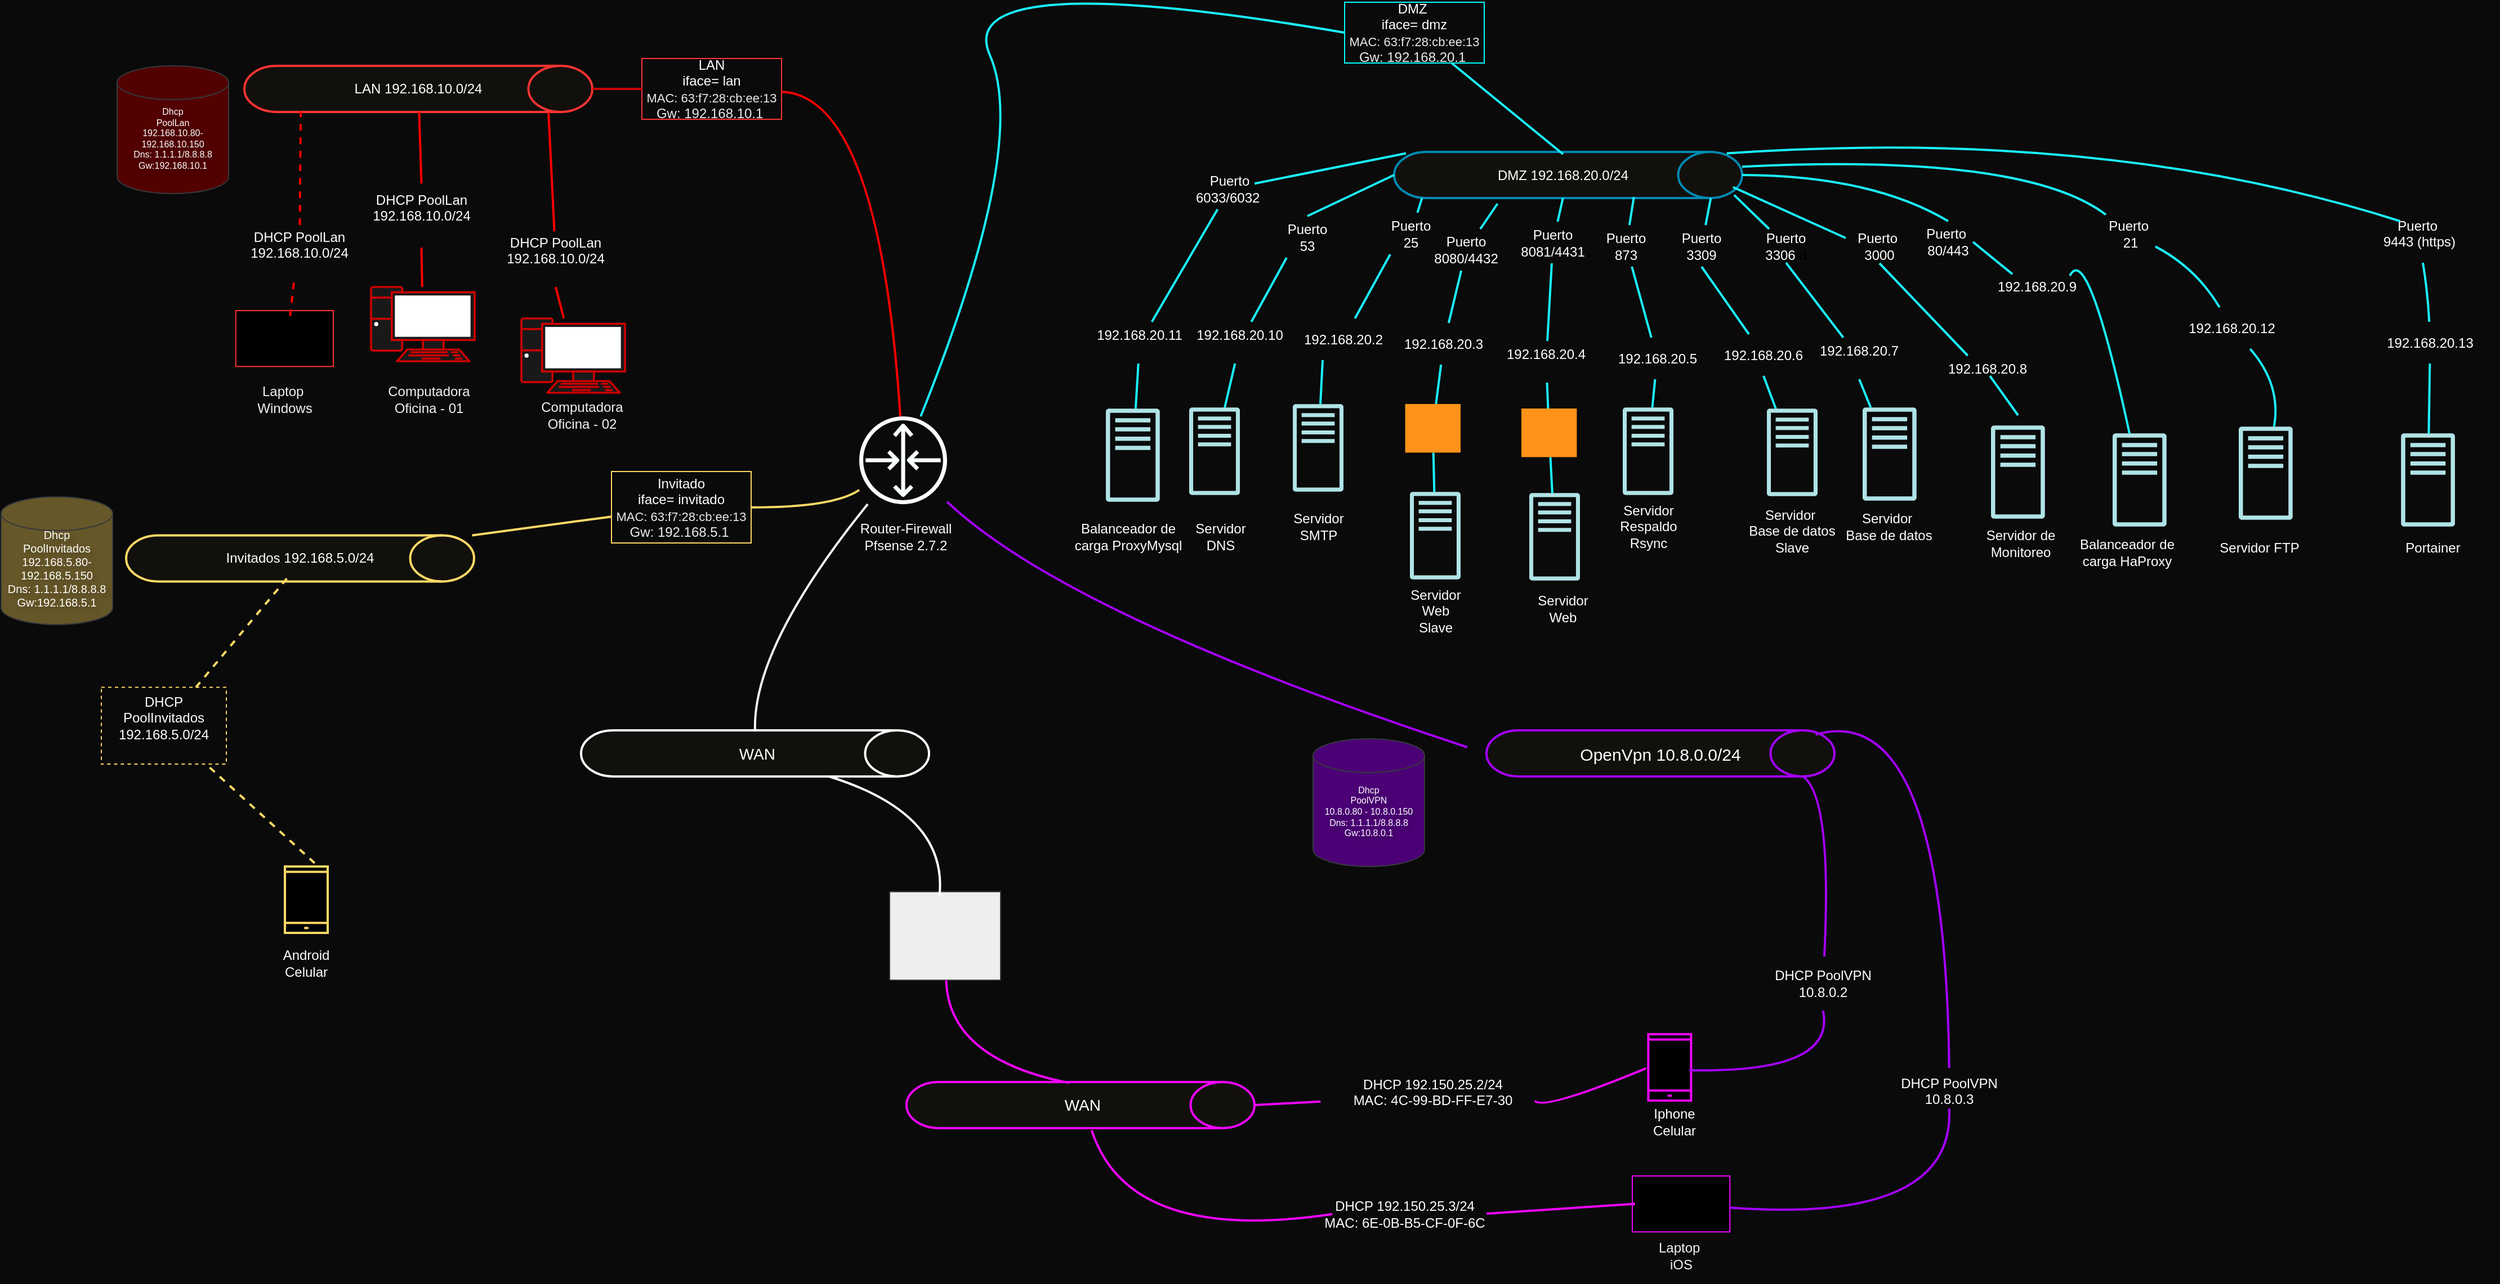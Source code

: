 <mxfile version="27.0.2">
  <diagram name="Página-1" id="De-9zEaExDt_u-gnwqTp">
    <mxGraphModel dx="2057" dy="586" grid="0" gridSize="10" guides="1" tooltips="1" connect="1" arrows="1" fold="1" page="0" pageScale="1" pageWidth="827" pageHeight="1169" background="#0A0A0A" math="0" shadow="0">
      <root>
        <mxCell id="0" />
        <mxCell id="1" parent="0" />
        <mxCell id="_vH6LDevAkohXij_CY47-2" value="" style="sketch=0;outlineConnect=0;dashed=0;verticalLabelPosition=bottom;verticalAlign=top;align=center;html=1;fontSize=12;fontStyle=0;aspect=fixed;pointerEvents=1;shape=mxgraph.aws4.traditional_server;fillColor=#b0e3e6;strokeColor=#0e8088;" parent="1" vertex="1">
          <mxGeometry x="610" y="444" width="47.88" height="83" as="geometry" />
        </mxCell>
        <mxCell id="_vH6LDevAkohXij_CY47-6" value="" style="sketch=0;outlineConnect=0;dashed=0;verticalLabelPosition=bottom;verticalAlign=top;align=center;html=1;fontSize=12;fontStyle=0;aspect=fixed;pointerEvents=1;shape=mxgraph.aws4.traditional_server;fillColor=#b0e3e6;strokeColor=#0e8088;" parent="1" vertex="1">
          <mxGeometry x="314" y="520" width="45" height="78" as="geometry" />
        </mxCell>
        <mxCell id="_vH6LDevAkohXij_CY47-8" value="" style="strokeWidth=2;html=1;shape=mxgraph.flowchart.direct_data;whiteSpace=wrap;fillColor=#12100C;strokeColor=#008AB4;fillStyle=solid;" parent="1" vertex="1">
          <mxGeometry x="194" y="217" width="309" height="41" as="geometry" />
        </mxCell>
        <mxCell id="_vH6LDevAkohXij_CY47-11" value="" style="endArrow=none;html=1;rounded=0;fontSize=12;startSize=8;endSize=8;curved=1;fillColor=#b0e3e6;strokeColor=#1BF1FF;strokeWidth=2;" parent="1" source="_vH6LDevAkohXij_CY47-36" target="_vH6LDevAkohXij_CY47-8" edge="1">
          <mxGeometry width="50" height="50" relative="1" as="geometry">
            <mxPoint x="229" y="505" as="sourcePoint" />
            <mxPoint x="367" y="362" as="targetPoint" />
          </mxGeometry>
        </mxCell>
        <mxCell id="_vH6LDevAkohXij_CY47-13" value="" style="sketch=0;outlineConnect=0;dashed=0;verticalLabelPosition=bottom;verticalAlign=top;align=center;html=1;fontSize=12;fontStyle=0;aspect=fixed;pointerEvents=1;shape=mxgraph.aws4.traditional_server;fillColor=#b0e3e6;strokeColor=#0e8088;" parent="1" vertex="1">
          <mxGeometry x="397" y="444" width="45" height="78" as="geometry" />
        </mxCell>
        <mxCell id="_vH6LDevAkohXij_CY47-14" value="" style="endArrow=none;html=1;rounded=0;fontSize=12;startSize=8;endSize=8;curved=1;fillColor=#b0e3e6;strokeColor=#1BF1FF;strokeWidth=2;entryX=0.689;entryY=0.976;entryDx=0;entryDy=0;entryPerimeter=0;" parent="1" source="_vH6LDevAkohXij_CY47-38" target="_vH6LDevAkohXij_CY47-8" edge="1">
          <mxGeometry width="50" height="50" relative="1" as="geometry">
            <mxPoint x="301" y="604" as="sourcePoint" />
            <mxPoint x="390" y="398" as="targetPoint" />
          </mxGeometry>
        </mxCell>
        <mxCell id="_vH6LDevAkohXij_CY47-15" value="" style="sketch=0;outlineConnect=0;dashed=0;verticalLabelPosition=bottom;verticalAlign=top;align=center;html=1;fontSize=12;fontStyle=0;aspect=fixed;pointerEvents=1;shape=mxgraph.aws4.traditional_server;fillColor=#b0e3e6;strokeColor=#0e8088;" parent="1" vertex="1">
          <mxGeometry x="525" y="445" width="45" height="78" as="geometry" />
        </mxCell>
        <mxCell id="_vH6LDevAkohXij_CY47-16" value="" style="endArrow=none;html=1;rounded=0;fontSize=12;startSize=8;endSize=8;curved=1;fillColor=#b0e3e6;strokeColor=#1BF1FF;strokeWidth=2;entryX=0.91;entryY=1;entryDx=0;entryDy=0;entryPerimeter=0;" parent="1" source="_vH6LDevAkohXij_CY47-19" target="_vH6LDevAkohXij_CY47-8" edge="1">
          <mxGeometry width="50" height="50" relative="1" as="geometry">
            <mxPoint x="419" y="607" as="sourcePoint" />
            <mxPoint x="533.19" y="226" as="targetPoint" />
          </mxGeometry>
        </mxCell>
        <mxCell id="_vH6LDevAkohXij_CY47-18" value="" style="endArrow=none;html=1;rounded=0;fontSize=12;startSize=8;endSize=8;curved=1;fillColor=#b0e3e6;strokeColor=#1BF1FF;strokeWidth=2;entryX=0.5;entryY=1;entryDx=0;entryDy=0;" parent="1" source="_vH6LDevAkohXij_CY47-72" target="_vH6LDevAkohXij_CY47-17" edge="1">
          <mxGeometry width="50" height="50" relative="1" as="geometry">
            <mxPoint x="92" y="442" as="sourcePoint" />
            <mxPoint x="188" y="299" as="targetPoint" />
          </mxGeometry>
        </mxCell>
        <mxCell id="_vH6LDevAkohXij_CY47-17" value="&lt;font color=&quot;#ffffff&quot;&gt;Puerto 3306&amp;nbsp;&lt;/font&gt;d" style="text;html=1;whiteSpace=wrap;strokeColor=none;fillColor=none;align=center;verticalAlign=middle;rounded=0;" parent="1" vertex="1">
          <mxGeometry x="512" y="285.5" width="60" height="30" as="geometry" />
        </mxCell>
        <mxCell id="_vH6LDevAkohXij_CY47-20" value="" style="endArrow=none;html=1;rounded=0;fontSize=12;startSize=8;endSize=8;curved=1;fillColor=#b0e3e6;strokeColor=#1BF1FF;strokeWidth=2;entryX=0.5;entryY=1;entryDx=0;entryDy=0;" parent="1" source="_vH6LDevAkohXij_CY47-70" target="_vH6LDevAkohXij_CY47-19" edge="1">
          <mxGeometry width="50" height="50" relative="1" as="geometry">
            <mxPoint x="486" y="445" as="sourcePoint" />
            <mxPoint x="444" y="299" as="targetPoint" />
          </mxGeometry>
        </mxCell>
        <mxCell id="_vH6LDevAkohXij_CY47-19" value="&lt;font color=&quot;#ffffff&quot;&gt;Puerto 3309&lt;/font&gt;" style="text;html=1;whiteSpace=wrap;strokeColor=none;fillColor=none;align=center;verticalAlign=middle;rounded=0;" parent="1" vertex="1">
          <mxGeometry x="445" y="282" width="44" height="37" as="geometry" />
        </mxCell>
        <mxCell id="_vH6LDevAkohXij_CY47-23" value="" style="endArrow=none;html=1;rounded=0;fontSize=12;startSize=8;endSize=8;curved=1;fillColor=#b0e3e6;strokeColor=#1BF1FF;strokeWidth=2;entryX=0.25;entryY=0;entryDx=0;entryDy=0;exitX=0.977;exitY=0.935;exitDx=0;exitDy=0;exitPerimeter=0;" parent="1" source="_vH6LDevAkohXij_CY47-8" target="_vH6LDevAkohXij_CY47-17" edge="1">
          <mxGeometry width="50" height="50" relative="1" as="geometry">
            <mxPoint x="489" y="438" as="sourcePoint" />
            <mxPoint x="525" y="355" as="targetPoint" />
          </mxGeometry>
        </mxCell>
        <mxCell id="_vH6LDevAkohXij_CY47-29" value="" style="sketch=0;outlineConnect=0;dashed=0;verticalLabelPosition=bottom;verticalAlign=top;align=center;html=1;fontSize=12;fontStyle=0;aspect=fixed;pointerEvents=1;shape=mxgraph.aws4.traditional_server;fillColor=#b0e3e6;strokeColor=#0e8088;" parent="1" vertex="1">
          <mxGeometry x="104" y="441" width="45" height="78" as="geometry" />
        </mxCell>
        <mxCell id="_vH6LDevAkohXij_CY47-30" value="" style="endArrow=none;html=1;rounded=0;fontSize=12;startSize=8;endSize=8;curved=1;fillColor=#b0e3e6;strokeColor=#1BF1FF;strokeWidth=2;entryX=0.08;entryY=1;entryDx=0;entryDy=0;entryPerimeter=0;" parent="1" source="_vH6LDevAkohXij_CY47-32" target="_vH6LDevAkohXij_CY47-8" edge="1">
          <mxGeometry width="50" height="50" relative="1" as="geometry">
            <mxPoint x="107" y="508" as="sourcePoint" />
            <mxPoint x="215" y="261" as="targetPoint" />
          </mxGeometry>
        </mxCell>
        <mxCell id="_vH6LDevAkohXij_CY47-33" value="" style="endArrow=none;html=1;rounded=0;fontSize=12;startSize=8;endSize=8;curved=1;fillColor=#b0e3e6;strokeColor=#1BF1FF;strokeWidth=2;entryX=0.08;entryY=1;entryDx=0;entryDy=0;entryPerimeter=0;" parent="1" source="_vH6LDevAkohXij_CY47-60" target="_vH6LDevAkohXij_CY47-32" edge="1">
          <mxGeometry width="50" height="50" relative="1" as="geometry">
            <mxPoint x="114" y="450" as="sourcePoint" />
            <mxPoint x="219" y="258" as="targetPoint" />
          </mxGeometry>
        </mxCell>
        <mxCell id="_vH6LDevAkohXij_CY47-32" value="&lt;font color=&quot;#ffffff&quot;&gt;Puerto 25&lt;/font&gt;" style="text;html=1;whiteSpace=wrap;strokeColor=none;fillColor=none;align=center;verticalAlign=middle;rounded=0;" parent="1" vertex="1">
          <mxGeometry x="187" y="271" width="44" height="37" as="geometry" />
        </mxCell>
        <mxCell id="_vH6LDevAkohXij_CY47-37" value="" style="endArrow=none;html=1;rounded=0;fontSize=12;startSize=8;endSize=8;curved=1;fillColor=#b0e3e6;strokeColor=#1BF1FF;strokeWidth=2;" parent="1" source="_vH6LDevAkohXij_CY47-62" target="_vH6LDevAkohXij_CY47-36" edge="1">
          <mxGeometry width="50" height="50" relative="1" as="geometry">
            <mxPoint x="235" y="447" as="sourcePoint" />
            <mxPoint x="337" y="258" as="targetPoint" />
          </mxGeometry>
        </mxCell>
        <mxCell id="_vH6LDevAkohXij_CY47-36" value="&lt;font color=&quot;#ffffff&quot;&gt;Puerto 8081/4431&lt;/font&gt;" style="text;html=1;whiteSpace=wrap;strokeColor=none;fillColor=none;align=center;verticalAlign=middle;rounded=0;" parent="1" vertex="1">
          <mxGeometry x="313" y="279" width="44" height="37" as="geometry" />
        </mxCell>
        <mxCell id="_vH6LDevAkohXij_CY47-39" value="" style="endArrow=none;html=1;rounded=0;fontSize=12;startSize=8;endSize=8;curved=1;fillColor=#b0e3e6;strokeColor=#1BF1FF;strokeWidth=2;" parent="1" source="_vH6LDevAkohXij_CY47-67" target="_vH6LDevAkohXij_CY47-38" edge="1">
          <mxGeometry width="50" height="50" relative="1" as="geometry">
            <mxPoint x="364" y="445" as="sourcePoint" />
            <mxPoint x="394" y="311" as="targetPoint" />
          </mxGeometry>
        </mxCell>
        <mxCell id="_vH6LDevAkohXij_CY47-54" value="" style="edgeStyle=none;curved=1;rounded=0;orthogonalLoop=1;jettySize=auto;html=1;fontSize=12;startSize=8;endSize=8;" parent="1" source="_vH6LDevAkohXij_CY47-67" target="_vH6LDevAkohXij_CY47-13" edge="1">
          <mxGeometry relative="1" as="geometry" />
        </mxCell>
        <mxCell id="_vH6LDevAkohXij_CY47-38" value="&lt;font color=&quot;#ffffff&quot;&gt;Puerto 873&lt;/font&gt;" style="text;html=1;whiteSpace=wrap;strokeColor=none;fillColor=none;align=center;verticalAlign=middle;rounded=0;" parent="1" vertex="1">
          <mxGeometry x="378" y="282" width="44" height="37" as="geometry" />
        </mxCell>
        <mxCell id="_vH6LDevAkohXij_CY47-42" value="&lt;font color=&quot;#ffffff&quot;&gt;Servidor Respaldo Rsync&lt;/font&gt;" style="text;html=1;whiteSpace=wrap;strokeColor=none;fillColor=none;align=center;verticalAlign=middle;rounded=0;" parent="1" vertex="1">
          <mxGeometry x="389.5" y="535" width="60" height="30" as="geometry" />
        </mxCell>
        <mxCell id="_vH6LDevAkohXij_CY47-46" value="" style="sketch=0;outlineConnect=0;dashed=0;verticalLabelPosition=bottom;verticalAlign=top;align=center;html=1;fontSize=12;fontStyle=0;aspect=fixed;pointerEvents=1;shape=mxgraph.aws4.traditional_server;fillColor=#b0e3e6;strokeColor=#0e8088;" parent="1" vertex="1">
          <mxGeometry x="208" y="519" width="45" height="78" as="geometry" />
        </mxCell>
        <mxCell id="_vH6LDevAkohXij_CY47-47" value="" style="endArrow=none;html=1;rounded=0;fontSize=12;startSize=8;endSize=8;curved=1;fillColor=#b0e3e6;strokeColor=#1BF1FF;strokeWidth=2;" parent="1" source="_vH6LDevAkohXij_CY47-61" target="_vH6LDevAkohXij_CY47-48" edge="1">
          <mxGeometry width="50" height="50" relative="1" as="geometry">
            <mxPoint x="177" y="450" as="sourcePoint" />
            <mxPoint x="279" y="261" as="targetPoint" />
          </mxGeometry>
        </mxCell>
        <mxCell id="_vH6LDevAkohXij_CY47-48" value="&lt;font color=&quot;#ffffff&quot;&gt;Puerto 8080/4432&lt;/font&gt;" style="text;html=1;whiteSpace=wrap;strokeColor=none;fillColor=none;align=center;verticalAlign=middle;rounded=0;" parent="1" vertex="1">
          <mxGeometry x="236" y="285.5" width="44" height="37" as="geometry" />
        </mxCell>
        <mxCell id="_vH6LDevAkohXij_CY47-49" value="" style="endArrow=none;html=1;rounded=0;fontSize=12;startSize=8;endSize=8;curved=1;fillColor=#b0e3e6;strokeColor=#1BF1FF;strokeWidth=2;entryX=0.297;entryY=1.122;entryDx=0;entryDy=0;entryPerimeter=0;" parent="1" source="_vH6LDevAkohXij_CY47-48" target="_vH6LDevAkohXij_CY47-8" edge="1">
          <mxGeometry width="50" height="50" relative="1" as="geometry">
            <mxPoint x="333" y="298" as="sourcePoint" />
            <mxPoint x="338" y="277" as="targetPoint" />
          </mxGeometry>
        </mxCell>
        <mxCell id="_vH6LDevAkohXij_CY47-52" value="&lt;font color=&quot;#ffffff&quot;&gt;Servidor SMTP&lt;/font&gt;" style="text;html=1;whiteSpace=wrap;strokeColor=none;fillColor=none;align=center;verticalAlign=middle;rounded=0;" parent="1" vertex="1">
          <mxGeometry x="96.5" y="535" width="60" height="30" as="geometry" />
        </mxCell>
        <mxCell id="_vH6LDevAkohXij_CY47-55" value="&lt;font color=&quot;#ffffff&quot;&gt;Servidor Web&lt;/font&gt;" style="text;html=1;whiteSpace=wrap;strokeColor=none;fillColor=none;align=center;verticalAlign=middle;rounded=0;" parent="1" vertex="1">
          <mxGeometry x="314" y="608" width="60" height="30" as="geometry" />
        </mxCell>
        <mxCell id="_vH6LDevAkohXij_CY47-56" value="&lt;font color=&quot;#ffffff&quot;&gt;Servidor Web&lt;br&gt;Slave&lt;/font&gt;" style="text;html=1;whiteSpace=wrap;strokeColor=none;fillColor=none;align=center;verticalAlign=middle;rounded=0;" parent="1" vertex="1">
          <mxGeometry x="201" y="610" width="60" height="30" as="geometry" />
        </mxCell>
        <mxCell id="_vH6LDevAkohXij_CY47-57" value="&lt;font color=&quot;#ffffff&quot;&gt;Servidor&amp;nbsp;&lt;br&gt;Base de datos&lt;/font&gt;" style="text;html=1;whiteSpace=wrap;strokeColor=none;fillColor=none;align=center;verticalAlign=middle;rounded=0;" parent="1" vertex="1">
          <mxGeometry x="575.44" y="535" width="117" height="30" as="geometry" />
        </mxCell>
        <mxCell id="_vH6LDevAkohXij_CY47-58" value="&lt;font color=&quot;#ffffff&quot;&gt;Servidor&amp;nbsp;&lt;br&gt;Base de datos&lt;br&gt;Slave&lt;/font&gt;" style="text;html=1;whiteSpace=wrap;strokeColor=none;fillColor=none;align=center;verticalAlign=middle;rounded=0;" parent="1" vertex="1">
          <mxGeometry x="489" y="539" width="117" height="30" as="geometry" />
        </mxCell>
        <mxCell id="_vH6LDevAkohXij_CY47-59" value="&lt;font color=&quot;#ffffff&quot;&gt;DMZ 192.168.20.0/24&lt;/font&gt;" style="text;html=1;whiteSpace=wrap;strokeColor=none;fillColor=none;align=center;verticalAlign=middle;rounded=0;shadow=1;" parent="1" vertex="1">
          <mxGeometry x="260" y="219" width="168" height="37" as="geometry" />
        </mxCell>
        <mxCell id="_vH6LDevAkohXij_CY47-64" value="" style="endArrow=none;html=1;rounded=0;fontSize=12;startSize=8;endSize=8;curved=1;fillColor=#b0e3e6;strokeColor=#1BF1FF;strokeWidth=2;entryX=0.08;entryY=1;entryDx=0;entryDy=0;entryPerimeter=0;" parent="1" source="_vH6LDevAkohXij_CY47-29" target="_vH6LDevAkohXij_CY47-60" edge="1">
          <mxGeometry width="50" height="50" relative="1" as="geometry">
            <mxPoint x="141" y="441" as="sourcePoint" />
            <mxPoint x="191" y="308" as="targetPoint" />
          </mxGeometry>
        </mxCell>
        <mxCell id="_vH6LDevAkohXij_CY47-60" value="&lt;font color=&quot;#ffffff&quot;&gt;192.168.20.2&lt;/font&gt;" style="text;html=1;whiteSpace=wrap;strokeColor=none;fillColor=none;align=center;verticalAlign=middle;rounded=0;" parent="1" vertex="1">
          <mxGeometry x="127" y="365" width="44" height="37" as="geometry" />
        </mxCell>
        <mxCell id="_vH6LDevAkohXij_CY47-65" value="" style="endArrow=none;html=1;rounded=0;fontSize=12;startSize=8;endSize=8;curved=1;fillColor=#b0e3e6;strokeColor=#1BF1FF;strokeWidth=2;" parent="1" source="_vH6LDevAkohXij_CY47-74" target="_vH6LDevAkohXij_CY47-61" edge="1">
          <mxGeometry width="50" height="50" relative="1" as="geometry">
            <mxPoint x="235" y="444" as="sourcePoint" />
            <mxPoint x="272" y="319" as="targetPoint" />
          </mxGeometry>
        </mxCell>
        <mxCell id="_vH6LDevAkohXij_CY47-61" value="&lt;font color=&quot;#ffffff&quot;&gt;192.168.20.3&lt;/font&gt;" style="text;html=1;whiteSpace=wrap;strokeColor=none;fillColor=none;align=center;verticalAlign=middle;rounded=0;" parent="1" vertex="1">
          <mxGeometry x="216" y="369" width="44" height="37" as="geometry" />
        </mxCell>
        <mxCell id="_vH6LDevAkohXij_CY47-66" value="" style="endArrow=none;html=1;rounded=0;fontSize=12;startSize=8;endSize=8;curved=1;fillColor=#b0e3e6;strokeColor=#1BF1FF;strokeWidth=2;" parent="1" source="_vH6LDevAkohXij_CY47-76" target="_vH6LDevAkohXij_CY47-62" edge="1">
          <mxGeometry width="50" height="50" relative="1" as="geometry">
            <mxPoint x="331" y="445" as="sourcePoint" />
            <mxPoint x="334" y="316" as="targetPoint" />
          </mxGeometry>
        </mxCell>
        <mxCell id="_vH6LDevAkohXij_CY47-62" value="&lt;font color=&quot;#ffffff&quot;&gt;192.168.20.4&lt;/font&gt;&lt;div&gt;&lt;font color=&quot;#ffffff&quot;&gt;&lt;br&gt;&lt;/font&gt;&lt;/div&gt;" style="text;html=1;whiteSpace=wrap;strokeColor=none;fillColor=none;align=center;verticalAlign=middle;rounded=0;" parent="1" vertex="1">
          <mxGeometry x="307" y="385" width="44" height="37" as="geometry" />
        </mxCell>
        <mxCell id="_vH6LDevAkohXij_CY47-69" value="" style="endArrow=none;html=1;rounded=0;fontSize=12;startSize=8;endSize=8;curved=1;fillColor=#b0e3e6;strokeColor=#1BF1FF;strokeWidth=2;" parent="1" source="_vH6LDevAkohXij_CY47-13" target="_vH6LDevAkohXij_CY47-67" edge="1">
          <mxGeometry width="50" height="50" relative="1" as="geometry">
            <mxPoint x="415" y="444" as="sourcePoint" />
            <mxPoint x="402" y="319" as="targetPoint" />
          </mxGeometry>
        </mxCell>
        <mxCell id="_vH6LDevAkohXij_CY47-67" value="&lt;font color=&quot;#ffffff&quot;&gt;192.168.20.5&lt;/font&gt;" style="text;html=1;whiteSpace=wrap;strokeColor=none;fillColor=none;align=center;verticalAlign=middle;rounded=0;" parent="1" vertex="1">
          <mxGeometry x="405.5" y="382" width="44" height="37" as="geometry" />
        </mxCell>
        <mxCell id="_vH6LDevAkohXij_CY47-71" value="" style="endArrow=none;html=1;rounded=0;fontSize=12;startSize=8;endSize=8;curved=1;fillColor=#b0e3e6;strokeColor=#1BF1FF;strokeWidth=2;entryX=0.5;entryY=1;entryDx=0;entryDy=0;" parent="1" source="_vH6LDevAkohXij_CY47-15" target="_vH6LDevAkohXij_CY47-70" edge="1">
          <mxGeometry width="50" height="50" relative="1" as="geometry">
            <mxPoint x="529" y="445" as="sourcePoint" />
            <mxPoint x="467" y="319" as="targetPoint" />
          </mxGeometry>
        </mxCell>
        <mxCell id="_vH6LDevAkohXij_CY47-70" value="&lt;font color=&quot;#ffffff&quot;&gt;192.168.20.6&lt;/font&gt;" style="text;html=1;whiteSpace=wrap;strokeColor=none;fillColor=none;align=center;verticalAlign=middle;rounded=0;" parent="1" vertex="1">
          <mxGeometry x="500" y="379" width="44" height="37" as="geometry" />
        </mxCell>
        <mxCell id="_vH6LDevAkohXij_CY47-73" value="" style="endArrow=none;html=1;rounded=0;fontSize=12;startSize=8;endSize=8;curved=1;fillColor=#b0e3e6;strokeColor=#1BF1FF;strokeWidth=2;entryX=0.5;entryY=1;entryDx=0;entryDy=0;" parent="1" source="_vH6LDevAkohXij_CY47-2" target="_vH6LDevAkohXij_CY47-72" edge="1">
          <mxGeometry width="50" height="50" relative="1" as="geometry">
            <mxPoint x="612" y="444" as="sourcePoint" />
            <mxPoint x="542" y="316" as="targetPoint" />
          </mxGeometry>
        </mxCell>
        <mxCell id="_vH6LDevAkohXij_CY47-72" value="&lt;font color=&quot;#ffffff&quot;&gt;192.168.20.7&lt;/font&gt;&lt;div&gt;&lt;font color=&quot;#ffffff&quot;&gt;&lt;br&gt;&lt;/font&gt;&lt;/div&gt;" style="text;html=1;whiteSpace=wrap;strokeColor=none;fillColor=none;align=center;verticalAlign=middle;rounded=0;" parent="1" vertex="1">
          <mxGeometry x="585" y="382" width="44" height="37" as="geometry" />
        </mxCell>
        <mxCell id="_vH6LDevAkohXij_CY47-75" value="" style="endArrow=none;html=1;rounded=0;fontSize=12;startSize=8;endSize=8;curved=1;fillColor=#b0e3e6;strokeColor=#1BF1FF;strokeWidth=2;" parent="1" source="_vH6LDevAkohXij_CY47-46" target="_vH6LDevAkohXij_CY47-74" edge="1">
          <mxGeometry width="50" height="50" relative="1" as="geometry">
            <mxPoint x="232" y="519" as="sourcePoint" />
            <mxPoint x="237" y="406" as="targetPoint" />
          </mxGeometry>
        </mxCell>
        <mxCell id="_vH6LDevAkohXij_CY47-74" value="" style="points=[];aspect=fixed;html=1;align=center;shadow=0;dashed=0;fillColor=#FF9319;strokeColor=none;shape=mxgraph.alibaba_cloud.waf_web_application_firewall;" parent="1" vertex="1">
          <mxGeometry x="203.8" y="441" width="49.2" height="43.2" as="geometry" />
        </mxCell>
        <mxCell id="_vH6LDevAkohXij_CY47-77" value="" style="endArrow=none;html=1;rounded=0;fontSize=12;startSize=8;endSize=8;curved=1;fillColor=#b0e3e6;strokeColor=#1BF1FF;strokeWidth=2;" parent="1" source="_vH6LDevAkohXij_CY47-6" target="_vH6LDevAkohXij_CY47-76" edge="1">
          <mxGeometry width="50" height="50" relative="1" as="geometry">
            <mxPoint x="335" y="520" as="sourcePoint" />
            <mxPoint x="330" y="422" as="targetPoint" />
          </mxGeometry>
        </mxCell>
        <mxCell id="_vH6LDevAkohXij_CY47-76" value="" style="points=[];aspect=fixed;html=1;align=center;shadow=0;dashed=0;fillColor=#FF9319;strokeColor=none;shape=mxgraph.alibaba_cloud.waf_web_application_firewall;" parent="1" vertex="1">
          <mxGeometry x="307" y="445" width="49.2" height="43.2" as="geometry" />
        </mxCell>
        <mxCell id="_vH6LDevAkohXij_CY47-78" value="" style="sketch=0;outlineConnect=0;dashed=0;verticalLabelPosition=bottom;verticalAlign=top;align=center;html=1;fontSize=12;fontStyle=0;aspect=fixed;pointerEvents=1;shape=mxgraph.aws4.traditional_server;fillColor=#b0e3e6;strokeColor=#0e8088;" parent="1" vertex="1">
          <mxGeometry x="724" y="460" width="47.88" height="83" as="geometry" />
        </mxCell>
        <mxCell id="_vH6LDevAkohXij_CY47-79" value="" style="endArrow=none;html=1;rounded=0;fontSize=12;startSize=8;endSize=8;curved=1;fillColor=#b0e3e6;strokeColor=#1BF1FF;strokeWidth=2;entryX=0.5;entryY=1;entryDx=0;entryDy=0;" parent="1" source="_vH6LDevAkohXij_CY47-81" target="_vH6LDevAkohXij_CY47-84" edge="1">
          <mxGeometry width="50" height="50" relative="1" as="geometry">
            <mxPoint x="206" y="458" as="sourcePoint" />
            <mxPoint x="653.13" y="316" as="targetPoint" />
          </mxGeometry>
        </mxCell>
        <mxCell id="_vH6LDevAkohXij_CY47-81" value="&lt;font color=&quot;#ffffff&quot;&gt;192.168.20.8&lt;/font&gt;&lt;div&gt;&lt;font color=&quot;#ffffff&quot;&gt;&lt;br&gt;&lt;/font&gt;&lt;/div&gt;" style="text;html=1;whiteSpace=wrap;strokeColor=none;fillColor=none;align=center;verticalAlign=middle;rounded=0;" parent="1" vertex="1">
          <mxGeometry x="699" y="398" width="44" height="37" as="geometry" />
        </mxCell>
        <mxCell id="_vH6LDevAkohXij_CY47-83" value="" style="endArrow=none;html=1;rounded=0;fontSize=12;startSize=8;endSize=8;curved=1;fillColor=#b0e3e6;strokeColor=#1BF1FF;strokeWidth=2;exitX=0.974;exitY=0.764;exitDx=0;exitDy=0;exitPerimeter=0;entryX=0;entryY=0.25;entryDx=0;entryDy=0;" parent="1" source="_vH6LDevAkohXij_CY47-8" target="_vH6LDevAkohXij_CY47-84" edge="1">
          <mxGeometry width="50" height="50" relative="1" as="geometry">
            <mxPoint x="495" y="248" as="sourcePoint" />
            <mxPoint x="628" y="286" as="targetPoint" />
          </mxGeometry>
        </mxCell>
        <mxCell id="_vH6LDevAkohXij_CY47-84" value="&lt;font color=&quot;#ffffff&quot;&gt;Puerto&amp;nbsp;&lt;/font&gt;&lt;div&gt;&lt;font color=&quot;#ffffff&quot;&gt;3000&lt;/font&gt;&lt;/div&gt;" style="text;html=1;whiteSpace=wrap;strokeColor=none;fillColor=none;align=center;verticalAlign=middle;rounded=0;" parent="1" vertex="1">
          <mxGeometry x="595" y="286" width="60" height="30" as="geometry" />
        </mxCell>
        <mxCell id="_vH6LDevAkohXij_CY47-87" value="" style="sketch=0;outlineConnect=0;dashed=0;verticalLabelPosition=bottom;verticalAlign=top;align=center;html=1;fontSize=12;fontStyle=0;aspect=fixed;pointerEvents=1;shape=mxgraph.aws4.traditional_server;fillColor=#b0e3e6;strokeColor=#0e8088;" parent="1" vertex="1">
          <mxGeometry x="12" y="444" width="45" height="78" as="geometry" />
        </mxCell>
        <mxCell id="_vH6LDevAkohXij_CY47-88" value="" style="endArrow=none;html=1;rounded=0;fontSize=12;startSize=8;endSize=8;curved=1;fillColor=#b0e3e6;strokeColor=#1BF1FF;strokeWidth=2;entryX=0.08;entryY=1;entryDx=0;entryDy=0;entryPerimeter=0;" parent="1" source="_vH6LDevAkohXij_CY47-90" target="_vH6LDevAkohXij_CY47-89" edge="1">
          <mxGeometry width="50" height="50" relative="1" as="geometry">
            <mxPoint x="22" y="453" as="sourcePoint" />
            <mxPoint x="127" y="261" as="targetPoint" />
          </mxGeometry>
        </mxCell>
        <mxCell id="_vH6LDevAkohXij_CY47-89" value="&lt;font color=&quot;#ffffff&quot;&gt;Puerto 53&lt;/font&gt;" style="text;html=1;whiteSpace=wrap;strokeColor=none;fillColor=none;align=center;verticalAlign=middle;rounded=0;" parent="1" vertex="1">
          <mxGeometry x="95" y="274" width="44" height="37" as="geometry" />
        </mxCell>
        <mxCell id="_vH6LDevAkohXij_CY47-90" value="&lt;font color=&quot;#ffffff&quot;&gt;192.168.20.10&lt;/font&gt;&lt;div&gt;&lt;font color=&quot;#ffffff&quot;&gt;&lt;br&gt;&lt;/font&gt;&lt;/div&gt;" style="text;html=1;whiteSpace=wrap;strokeColor=none;fillColor=none;align=center;verticalAlign=middle;rounded=0;" parent="1" vertex="1">
          <mxGeometry x="35" y="368" width="44" height="37" as="geometry" />
        </mxCell>
        <mxCell id="_vH6LDevAkohXij_CY47-91" value="" style="endArrow=none;html=1;rounded=0;fontSize=12;startSize=8;endSize=8;curved=1;fillColor=#b0e3e6;strokeColor=#1BF1FF;strokeWidth=2;" parent="1" source="_vH6LDevAkohXij_CY47-87" target="_vH6LDevAkohXij_CY47-90" edge="1">
          <mxGeometry width="50" height="50" relative="1" as="geometry">
            <mxPoint x="79" y="383" as="sourcePoint" />
            <mxPoint x="111" y="326" as="targetPoint" />
          </mxGeometry>
        </mxCell>
        <mxCell id="_vH6LDevAkohXij_CY47-92" value="" style="endArrow=none;html=1;rounded=0;fontSize=12;startSize=8;endSize=8;curved=1;fillColor=#b0e3e6;strokeColor=#1BF1FF;strokeWidth=2;entryX=0;entryY=0.5;entryDx=0;entryDy=0;entryPerimeter=0;exitX=0.5;exitY=0;exitDx=0;exitDy=0;" parent="1" source="_vH6LDevAkohXij_CY47-89" target="_vH6LDevAkohXij_CY47-8" edge="1">
          <mxGeometry width="50" height="50" relative="1" as="geometry">
            <mxPoint x="90" y="371" as="sourcePoint" />
            <mxPoint x="122" y="314" as="targetPoint" />
          </mxGeometry>
        </mxCell>
        <mxCell id="_vH6LDevAkohXij_CY47-93" value="&lt;font color=&quot;#ffffff&quot;&gt;Servidor DNS&lt;/font&gt;" style="text;html=1;whiteSpace=wrap;strokeColor=none;fillColor=none;align=center;verticalAlign=middle;rounded=0;" parent="1" vertex="1">
          <mxGeometry x="10" y="544" width="60" height="30" as="geometry" />
        </mxCell>
        <mxCell id="_vH6LDevAkohXij_CY47-94" value="" style="endArrow=none;html=1;rounded=0;fontSize=12;startSize=8;endSize=8;curved=1;fillColor=#b0e3e6;strokeColor=#1BF1FF;strokeWidth=2;" parent="1" edge="1">
          <mxGeometry width="50" height="50" relative="1" as="geometry">
            <mxPoint x="748" y="451" as="sourcePoint" />
            <mxPoint x="723" y="416" as="targetPoint" />
          </mxGeometry>
        </mxCell>
        <mxCell id="_vH6LDevAkohXij_CY47-96" value="&lt;font color=&quot;#ffffff&quot;&gt;Servidor de Monitoreo&lt;/font&gt;" style="text;html=1;whiteSpace=wrap;strokeColor=none;fillColor=none;align=center;verticalAlign=middle;rounded=0;" parent="1" vertex="1">
          <mxGeometry x="692.44" y="550" width="117" height="30" as="geometry" />
        </mxCell>
        <mxCell id="_vH6LDevAkohXij_CY47-97" value="" style="sketch=0;outlineConnect=0;fontColor=#232F3E;gradientColor=none;fillColor=#F9FFFC;strokeColor=none;dashed=0;verticalLabelPosition=bottom;verticalAlign=top;align=center;html=1;fontSize=12;fontStyle=0;aspect=fixed;pointerEvents=1;shape=mxgraph.aws4.router;" parent="1" vertex="1">
          <mxGeometry x="-281" y="452" width="78" height="78" as="geometry" />
        </mxCell>
        <mxCell id="_vH6LDevAkohXij_CY47-98" value="" style="endArrow=none;html=1;rounded=0;fontSize=12;startSize=8;endSize=8;curved=1;fillColor=#b0e3e6;strokeColor=#1BF1FF;strokeWidth=2;exitX=0;exitY=0.5;exitDx=0;exitDy=0;" parent="1" source="_vH6LDevAkohXij_CY47-100" target="_vH6LDevAkohXij_CY47-97" edge="1">
          <mxGeometry width="50" height="50" relative="1" as="geometry">
            <mxPoint x="-16" y="879" as="sourcePoint" />
            <mxPoint x="61" y="843" as="targetPoint" />
            <Array as="points">
              <mxPoint x="-200" y="51" />
              <mxPoint x="-130" y="211" />
            </Array>
          </mxGeometry>
        </mxCell>
        <mxCell id="_vH6LDevAkohXij_CY47-101" value="" style="endArrow=none;html=1;rounded=0;fontSize=12;startSize=8;endSize=8;curved=1;fillColor=#b0e3e6;strokeColor=#1BF1FF;strokeWidth=2;exitX=0.5;exitY=0;exitDx=0;exitDy=0;" parent="1" source="_vH6LDevAkohXij_CY47-59" target="_vH6LDevAkohXij_CY47-100" edge="1">
          <mxGeometry width="50" height="50" relative="1" as="geometry">
            <mxPoint x="307" y="282" as="sourcePoint" />
            <mxPoint x="86" y="-89" as="targetPoint" />
          </mxGeometry>
        </mxCell>
        <mxCell id="_vH6LDevAkohXij_CY47-100" value="&lt;font style=&quot;color: rgb(255, 255, 255);&quot;&gt;&lt;font style=&quot;color: rgb(255, 255, 255);&quot;&gt;DMZ&amp;nbsp;&lt;/font&gt;&lt;br style=&quot;color: rgb(26, 26, 26);&quot;&gt;&lt;font style=&quot;color: rgb(255, 255, 255);&quot;&gt;iface= dmz&lt;/font&gt;&lt;br style=&quot;color: rgb(26, 26, 26);&quot;&gt;&lt;font style=&quot;&quot;&gt;&lt;span style=&quot;font-size: 11px; text-align: left;&quot;&gt;&lt;font style=&quot;color: rgb(235, 235, 235);&quot;&gt;MAC:&amp;nbsp;63:f7:28:cb:ee:13&lt;br&gt;&lt;/font&gt;&lt;/span&gt;&lt;font style=&quot;color: rgb(235, 235, 235);&quot;&gt;Gw: 192.168.20.1&amp;nbsp;&lt;/font&gt;&lt;/font&gt;&lt;/font&gt;" style="text;html=1;whiteSpace=wrap;strokeColor=#00FFFF;fillColor=none;align=center;verticalAlign=middle;rounded=0;" parent="1" vertex="1">
          <mxGeometry x="150" y="84" width="124" height="54" as="geometry" />
        </mxCell>
        <mxCell id="_vH6LDevAkohXij_CY47-102" value="&lt;font style=&quot;color: rgb(255, 255, 255);&quot;&gt;Router-Firewall&lt;br&gt;&amp;nbsp;Pfsense 2.7.2&amp;nbsp;&lt;/font&gt;" style="text;html=1;whiteSpace=wrap;align=center;verticalAlign=middle;rounded=0;" parent="1" vertex="1">
          <mxGeometry x="-288" y="544" width="97" height="30" as="geometry" />
        </mxCell>
        <mxCell id="_vH6LDevAkohXij_CY47-103" value="Dhcp&lt;br&gt;PoolLan&lt;br&gt;192.168.10.80-192.168.10.150&lt;br&gt;Dns: 1.1.1.1/8.8.8.8&lt;br&gt;Gw:192.168.10.1&lt;br&gt;&lt;div&gt;&lt;br&gt;&lt;/div&gt;" style="shape=cylinder3;whiteSpace=wrap;html=1;boundedLbl=1;backgroundOutline=1;size=15;fillColor=#520000;strokeColor=#36393d;fontSize=8;gradientColor=none;fontColor=#FFFFFF;labelBackgroundColor=none;textShadow=1;" parent="1" vertex="1">
          <mxGeometry x="-940" y="140.5" width="99" height="113.5" as="geometry" />
        </mxCell>
        <mxCell id="_vH6LDevAkohXij_CY47-105" value="&lt;span style=&quot;color: rgb(255, 255, 255);&quot;&gt;LAN 192.168.10.0/24&lt;/span&gt;" style="strokeWidth=2;html=1;shape=mxgraph.flowchart.direct_data;whiteSpace=wrap;fillColor=#12100C;strokeColor=#FF3333;fillStyle=solid;" parent="1" vertex="1">
          <mxGeometry x="-827" y="140.5" width="309" height="41" as="geometry" />
        </mxCell>
        <mxCell id="_vH6LDevAkohXij_CY47-108" value="" style="endArrow=none;html=1;rounded=0;fontSize=12;startSize=8;endSize=8;curved=1;fontColor=#FF0F0F;strokeColor=#FF0000;strokeWidth=2;" parent="1" source="_vH6LDevAkohXij_CY47-109" target="_vH6LDevAkohXij_CY47-97" edge="1">
          <mxGeometry width="50" height="50" relative="1" as="geometry">
            <mxPoint x="-580" y="381" as="sourcePoint" />
            <mxPoint x="-530" y="331" as="targetPoint" />
            <Array as="points">
              <mxPoint x="-263" y="167" />
            </Array>
          </mxGeometry>
        </mxCell>
        <mxCell id="_vH6LDevAkohXij_CY47-109" value="&lt;font style=&quot;color: rgb(255, 255, 255);&quot;&gt;LAN&lt;br style=&quot;color: rgb(26, 26, 26);&quot;&gt;&lt;font style=&quot;color: rgb(255, 255, 255);&quot;&gt;iface= lan&lt;/font&gt;&lt;br style=&quot;color: rgb(26, 26, 26);&quot;&gt;&lt;font style=&quot;&quot;&gt;&lt;span style=&quot;font-size: 11px; text-align: left;&quot;&gt;&lt;font style=&quot;color: rgb(235, 235, 235);&quot;&gt;MAC:&amp;nbsp;63:f7:28:cb:ee:13&lt;br&gt;&lt;/font&gt;&lt;/span&gt;&lt;font style=&quot;color: rgb(235, 235, 235);&quot;&gt;Gw: 192.168.10.1&amp;nbsp;&lt;/font&gt;&lt;/font&gt;&lt;/font&gt;" style="text;html=1;whiteSpace=wrap;strokeColor=#FF3333;fillColor=none;align=center;verticalAlign=middle;rounded=0;" parent="1" vertex="1">
          <mxGeometry x="-474" y="134" width="124" height="54" as="geometry" />
        </mxCell>
        <mxCell id="_vH6LDevAkohXij_CY47-110" value="" style="endArrow=none;html=1;rounded=0;fontSize=12;startSize=8;endSize=8;curved=1;entryX=0;entryY=0.5;entryDx=0;entryDy=0;strokeColor=#CC0000;strokeWidth=2;" parent="1" source="_vH6LDevAkohXij_CY47-105" target="_vH6LDevAkohXij_CY47-109" edge="1">
          <mxGeometry width="50" height="50" relative="1" as="geometry">
            <mxPoint x="-478" y="212" as="sourcePoint" />
            <mxPoint x="-428" y="162" as="targetPoint" />
          </mxGeometry>
        </mxCell>
        <mxCell id="_vH6LDevAkohXij_CY47-111" value="DHCP PoolLan&lt;br&gt;192.168.10.0/24&lt;div&gt;&lt;br&gt;&lt;/div&gt;" style="text;html=1;whiteSpace=wrap;strokeColor=none;fillColor=none;align=center;verticalAlign=middle;rounded=0;fontColor=#FFFFFF;" parent="1" vertex="1">
          <mxGeometry x="-717" y="245" width="94.5" height="57" as="geometry" />
        </mxCell>
        <mxCell id="_vH6LDevAkohXij_CY47-112" value="" style="endArrow=none;html=1;rounded=0;fontSize=12;startSize=8;endSize=8;curved=1;fontColor=#FF0000;strokeColor=#FF0000;strokeWidth=2;exitX=0.5;exitY=0;exitDx=0;exitDy=0;" parent="1" source="_vH6LDevAkohXij_CY47-111" target="_vH6LDevAkohXij_CY47-105" edge="1">
          <mxGeometry width="50" height="50" relative="1" as="geometry">
            <mxPoint x="-655" y="253" as="sourcePoint" />
            <mxPoint x="-503" y="162" as="targetPoint" />
          </mxGeometry>
        </mxCell>
        <mxCell id="_vH6LDevAkohXij_CY47-113" value="DHCP PoolLan&lt;br&gt;192.168.10.0/24&lt;div&gt;&lt;br&gt;&lt;/div&gt;" style="text;html=1;whiteSpace=wrap;strokeColor=none;fillColor=none;align=center;verticalAlign=middle;rounded=0;fontColor=#FFFFFF;" parent="1" vertex="1">
          <mxGeometry x="-592" y="287.5" width="83" height="49.5" as="geometry" />
        </mxCell>
        <mxCell id="_vH6LDevAkohXij_CY47-114" value="" style="endArrow=none;html=1;rounded=0;fontSize=12;startSize=8;endSize=8;curved=1;fontColor=#FF0000;strokeColor=#FF0000;strokeWidth=2;entryX=0.874;entryY=1.015;entryDx=0;entryDy=0;entryPerimeter=0;" parent="1" source="_vH6LDevAkohXij_CY47-113" target="_vH6LDevAkohXij_CY47-105" edge="1">
          <mxGeometry width="50" height="50" relative="1" as="geometry">
            <mxPoint x="-650" y="255" as="sourcePoint" />
            <mxPoint x="-650" y="192" as="targetPoint" />
          </mxGeometry>
        </mxCell>
        <mxCell id="_vH6LDevAkohXij_CY47-115" value="DHCP PoolLan&lt;br&gt;192.168.10.0/24&lt;div&gt;&lt;br&gt;&lt;/div&gt;" style="text;html=1;whiteSpace=wrap;strokeColor=none;fillColor=none;align=center;verticalAlign=middle;rounded=0;fontColor=#FFFFFF;" parent="1" vertex="1">
          <mxGeometry x="-808" y="282" width="60" height="49" as="geometry" />
        </mxCell>
        <mxCell id="_vH6LDevAkohXij_CY47-116" value="" style="endArrow=none;html=1;rounded=0;fontSize=12;startSize=8;endSize=8;curved=1;fontColor=#FF0000;strokeColor=#FF0000;strokeWidth=2;entryX=0.162;entryY=0.988;entryDx=0;entryDy=0;entryPerimeter=0;dashed=1;" parent="1" source="_vH6LDevAkohXij_CY47-115" target="_vH6LDevAkohXij_CY47-105" edge="1">
          <mxGeometry width="50" height="50" relative="1" as="geometry">
            <mxPoint x="-777" y="271" as="sourcePoint" />
            <mxPoint x="-672" y="220" as="targetPoint" />
          </mxGeometry>
        </mxCell>
        <mxCell id="_vH6LDevAkohXij_CY47-117" value="" style="fontColor=#0066CC;verticalAlign=top;verticalLabelPosition=bottom;labelPosition=center;align=center;html=1;outlineConnect=0;fillColor=#191919;strokeColor=#CC0000;gradientColor=none;gradientDirection=north;strokeWidth=2;shape=mxgraph.networks.pc;" parent="1" vertex="1">
          <mxGeometry x="-714.5" y="337" width="92" height="66" as="geometry" />
        </mxCell>
        <mxCell id="_vH6LDevAkohXij_CY47-118" value="" style="fontColor=#0066CC;verticalAlign=top;verticalLabelPosition=bottom;labelPosition=center;align=center;html=1;outlineConnect=0;fillColor=#191919;strokeColor=#CC0000;gradientColor=none;gradientDirection=north;strokeWidth=2;shape=mxgraph.networks.pc;" parent="1" vertex="1">
          <mxGeometry x="-581" y="365" width="92" height="66" as="geometry" />
        </mxCell>
        <mxCell id="_vH6LDevAkohXij_CY47-119" value="" style="endArrow=none;html=1;rounded=0;fontSize=12;startSize=8;endSize=8;curved=1;fontColor=#FF0000;strokeColor=#FF0000;strokeWidth=2;entryX=0.5;entryY=1;entryDx=0;entryDy=0;" parent="1" source="_vH6LDevAkohXij_CY47-117" target="_vH6LDevAkohXij_CY47-111" edge="1">
          <mxGeometry width="50" height="50" relative="1" as="geometry">
            <mxPoint x="-657" y="258" as="sourcePoint" />
            <mxPoint x="-659" y="194" as="targetPoint" />
          </mxGeometry>
        </mxCell>
        <mxCell id="_vH6LDevAkohXij_CY47-120" value="" style="endArrow=none;html=1;rounded=0;fontSize=12;startSize=8;endSize=8;curved=1;fontColor=#FF0000;strokeColor=#FF0000;strokeWidth=2;entryX=0.5;entryY=1;entryDx=0;entryDy=0;" parent="1" source="_vH6LDevAkohXij_CY47-118" target="_vH6LDevAkohXij_CY47-113" edge="1">
          <mxGeometry width="50" height="50" relative="1" as="geometry">
            <mxPoint x="-644" y="351" as="sourcePoint" />
            <mxPoint x="-645" y="316" as="targetPoint" />
          </mxGeometry>
        </mxCell>
        <mxCell id="_vH6LDevAkohXij_CY47-122" value="" style="shape=mxgraph.networks2.icon;aspect=fixed;fillColor=#000000;strokeColor=#FF3333;gradientColor=#000000;network2IconShadow=1;network2bgFillColor=none;labelPosition=center;verticalLabelPosition=bottom;align=center;verticalAlign=top;network2Icon=mxgraph.networks2.laptop;network2IconW=1;network2IconH=0.573;" parent="1" vertex="1">
          <mxGeometry x="-834.62" y="358.0" width="86.62" height="49.67" as="geometry" />
        </mxCell>
        <mxCell id="_vH6LDevAkohXij_CY47-123" value="" style="endArrow=none;html=1;rounded=0;fontSize=12;startSize=8;endSize=8;curved=1;fontColor=#FF0000;strokeColor=#FF0000;strokeWidth=2;entryX=0.423;entryY=0.977;entryDx=0;entryDy=0;entryPerimeter=0;dashed=1;exitX=0.557;exitY=0.097;exitDx=0;exitDy=0;exitPerimeter=0;" parent="1" source="_vH6LDevAkohXij_CY47-122" target="_vH6LDevAkohXij_CY47-115" edge="1">
          <mxGeometry width="50" height="50" relative="1" as="geometry">
            <mxPoint x="-771" y="365" as="sourcePoint" />
            <mxPoint x="-770" y="264" as="targetPoint" />
          </mxGeometry>
        </mxCell>
        <mxCell id="_vH6LDevAkohXij_CY47-124" value="&lt;span style=&quot;color: rgb(255, 255, 255);&quot;&gt;Invitados 192.168.5.0/24&lt;/span&gt;" style="strokeWidth=2;html=1;shape=mxgraph.flowchart.direct_data;whiteSpace=wrap;fillColor=#12100C;strokeColor=#FFD966;fillStyle=solid;" parent="1" vertex="1">
          <mxGeometry x="-932" y="557.7" width="309" height="41" as="geometry" />
        </mxCell>
        <mxCell id="_vH6LDevAkohXij_CY47-127" value="DHCP PoolInvitados&lt;br&gt;192.168.5.0/24&lt;div&gt;&lt;br&gt;&lt;/div&gt;" style="text;html=1;whiteSpace=wrap;strokeColor=#FFD966;fillColor=none;align=center;verticalAlign=middle;rounded=0;fontColor=#FFFFFF;dashed=1;" parent="1" vertex="1">
          <mxGeometry x="-954" y="692.8" width="111" height="68.2" as="geometry" />
        </mxCell>
        <mxCell id="_vH6LDevAkohXij_CY47-128" value="" style="endArrow=none;html=1;rounded=0;fontSize=12;startSize=8;endSize=8;curved=1;fontColor=#FF0000;strokeColor=#FFD966;strokeWidth=2;entryX=0.463;entryY=0.925;entryDx=0;entryDy=0;entryPerimeter=0;dashed=1;" parent="1" source="_vH6LDevAkohXij_CY47-127" target="_vH6LDevAkohXij_CY47-124" edge="1">
          <mxGeometry width="50" height="50" relative="1" as="geometry">
            <mxPoint x="-755" y="672.2" as="sourcePoint" />
            <mxPoint x="-755" y="609.2" as="targetPoint" />
          </mxGeometry>
        </mxCell>
        <mxCell id="_vH6LDevAkohXij_CY47-130" value="" style="endArrow=none;html=1;rounded=0;fontSize=12;startSize=8;endSize=8;curved=1;strokeColor=#FFD966;strokeWidth=2;fillColor=#ffff88;" parent="1" source="_vH6LDevAkohXij_CY47-126" target="_vH6LDevAkohXij_CY47-124" edge="1">
          <mxGeometry width="50" height="50" relative="1" as="geometry">
            <mxPoint x="-477" y="559" as="sourcePoint" />
            <mxPoint x="-427" y="509" as="targetPoint" />
            <Array as="points" />
          </mxGeometry>
        </mxCell>
        <mxCell id="_vH6LDevAkohXij_CY47-131" value="" style="endArrow=none;html=1;rounded=0;fontSize=12;startSize=8;endSize=8;curved=1;strokeColor=#FFD966;strokeWidth=2;fillColor=#ffff88;" parent="1" source="_vH6LDevAkohXij_CY47-97" target="_vH6LDevAkohXij_CY47-126" edge="1">
          <mxGeometry width="50" height="50" relative="1" as="geometry">
            <mxPoint x="-281" y="507" as="sourcePoint" />
            <mxPoint x="-623" y="578" as="targetPoint" />
            <Array as="points">
              <mxPoint x="-304" y="533" />
            </Array>
          </mxGeometry>
        </mxCell>
        <mxCell id="_vH6LDevAkohXij_CY47-126" value="&lt;font style=&quot;color: rgb(255, 255, 255);&quot;&gt;Invitado&lt;br style=&quot;color: rgb(26, 26, 26);&quot;&gt;&lt;font style=&quot;color: rgb(255, 255, 255);&quot;&gt;iface= invitado&lt;/font&gt;&lt;br style=&quot;color: rgb(26, 26, 26);&quot;&gt;&lt;font style=&quot;&quot;&gt;&lt;span style=&quot;font-size: 11px; text-align: left;&quot;&gt;&lt;font style=&quot;color: rgb(235, 235, 235);&quot;&gt;MAC:&amp;nbsp;63:f7:28:cb:ee:13&lt;br&gt;&lt;/font&gt;&lt;/span&gt;&lt;font style=&quot;color: rgb(235, 235, 235);&quot;&gt;Gw: 192.168.5.1&amp;nbsp;&lt;/font&gt;&lt;/font&gt;&lt;/font&gt;" style="text;html=1;whiteSpace=wrap;strokeColor=#FFD966;fillColor=none;align=center;verticalAlign=middle;rounded=0;" parent="1" vertex="1">
          <mxGeometry x="-501" y="501" width="124" height="63.5" as="geometry" />
        </mxCell>
        <mxCell id="_vH6LDevAkohXij_CY47-132" value="" style="endArrow=none;html=1;rounded=0;fontSize=12;startSize=8;endSize=8;curved=1;fontColor=#FF0000;strokeColor=#FFD966;strokeWidth=2;exitX=0.926;exitY=0.084;exitDx=0;exitDy=0;exitPerimeter=0;dashed=1;" parent="1" source="_vH6LDevAkohXij_CY47-146" target="_vH6LDevAkohXij_CY47-127" edge="1">
          <mxGeometry width="50" height="50" relative="1" as="geometry">
            <mxPoint x="-682.197" y="825" as="sourcePoint" />
            <mxPoint x="-565" y="741" as="targetPoint" />
          </mxGeometry>
        </mxCell>
        <mxCell id="_vH6LDevAkohXij_CY47-133" value="" style="sketch=0;outlineConnect=0;dashed=0;verticalLabelPosition=bottom;verticalAlign=top;align=center;html=1;fontSize=12;fontStyle=0;aspect=fixed;pointerEvents=1;shape=mxgraph.aws4.traditional_server;fillColor=#b0e3e6;strokeColor=#0e8088;" parent="1" vertex="1">
          <mxGeometry x="-62" y="445" width="47.88" height="83" as="geometry" />
        </mxCell>
        <mxCell id="_vH6LDevAkohXij_CY47-136" value="" style="endArrow=none;html=1;rounded=0;fontSize=12;startSize=8;endSize=8;curved=1;fillColor=#b0e3e6;strokeColor=#1BF1FF;strokeWidth=2;entryX=0.034;entryY=0.03;entryDx=0;entryDy=0;entryPerimeter=0;" parent="1" source="_vH6LDevAkohXij_CY47-142" target="_vH6LDevAkohXij_CY47-8" edge="1">
          <mxGeometry width="50" height="50" relative="1" as="geometry">
            <mxPoint x="163" y="285" as="sourcePoint" />
            <mxPoint x="206" y="235" as="targetPoint" />
            <Array as="points" />
          </mxGeometry>
        </mxCell>
        <mxCell id="_vH6LDevAkohXij_CY47-138" value="&lt;font color=&quot;#ffffff&quot;&gt;Balanceador de carga ProxyMysql&lt;/font&gt;" style="text;html=1;whiteSpace=wrap;strokeColor=none;fillColor=none;align=center;verticalAlign=middle;rounded=0;" parent="1" vertex="1">
          <mxGeometry x="-101" y="544" width="118" height="30" as="geometry" />
        </mxCell>
        <mxCell id="_vH6LDevAkohXij_CY47-139" value="" style="sketch=0;outlineConnect=0;dashed=0;verticalLabelPosition=bottom;verticalAlign=top;align=center;html=1;fontSize=12;fontStyle=0;aspect=fixed;pointerEvents=1;shape=mxgraph.aws4.traditional_server;fillColor=#b0e3e6;strokeColor=#0e8088;" parent="1" vertex="1">
          <mxGeometry x="832" y="467" width="47.88" height="83" as="geometry" />
        </mxCell>
        <mxCell id="_vH6LDevAkohXij_CY47-140" value="&lt;font color=&quot;#ffffff&quot;&gt;Balanceador de carga HaProxy&lt;/font&gt;" style="text;html=1;whiteSpace=wrap;strokeColor=none;fillColor=none;align=center;verticalAlign=middle;rounded=0;" parent="1" vertex="1">
          <mxGeometry x="786" y="557.7" width="118" height="30" as="geometry" />
        </mxCell>
        <mxCell id="_vH6LDevAkohXij_CY47-141" value="" style="endArrow=none;html=1;rounded=0;fontSize=12;startSize=8;endSize=8;curved=1;fillColor=#b0e3e6;strokeColor=#1BF1FF;strokeWidth=2;" parent="1" target="_vH6LDevAkohXij_CY47-139" edge="1">
          <mxGeometry width="50" height="50" relative="1" as="geometry">
            <mxPoint x="794" y="327" as="sourcePoint" />
            <mxPoint x="638" y="313" as="targetPoint" />
            <Array as="points">
              <mxPoint x="810" y="296" />
            </Array>
          </mxGeometry>
        </mxCell>
        <mxCell id="_vH6LDevAkohXij_CY47-143" value="" style="endArrow=none;html=1;rounded=0;fontSize=12;startSize=8;endSize=8;curved=1;fillColor=#b0e3e6;strokeColor=#1BF1FF;strokeWidth=2;" parent="1" source="_vH6LDevAkohXij_CY47-154" target="_vH6LDevAkohXij_CY47-142" edge="1">
          <mxGeometry width="50" height="50" relative="1" as="geometry">
            <mxPoint x="-26" y="445" as="sourcePoint" />
            <mxPoint x="194" y="225" as="targetPoint" />
            <Array as="points" />
          </mxGeometry>
        </mxCell>
        <mxCell id="_vH6LDevAkohXij_CY47-142" value="&lt;font color=&quot;#ffffff&quot;&gt;Puerto&lt;br&gt;6033/6032&amp;nbsp;&lt;/font&gt;" style="text;html=1;whiteSpace=wrap;strokeColor=none;fillColor=none;align=center;verticalAlign=middle;rounded=0;" parent="1" vertex="1">
          <mxGeometry x="26" y="231" width="44" height="37" as="geometry" />
        </mxCell>
        <mxCell id="_vH6LDevAkohXij_CY47-145" value="" style="endArrow=none;html=1;rounded=0;fontSize=12;startSize=8;endSize=8;curved=1;fillColor=#b0e3e6;strokeColor=#1BF1FF;strokeWidth=2;exitX=1;exitY=0.5;exitDx=0;exitDy=0;exitPerimeter=0;entryX=0.5;entryY=0;entryDx=0;entryDy=0;" parent="1" source="_vH6LDevAkohXij_CY47-8" target="_vH6LDevAkohXij_CY47-144" edge="1">
          <mxGeometry width="50" height="50" relative="1" as="geometry">
            <mxPoint x="503" y="238" as="sourcePoint" />
            <mxPoint x="847" y="467" as="targetPoint" />
            <Array as="points">
              <mxPoint x="618" y="238" />
            </Array>
          </mxGeometry>
        </mxCell>
        <mxCell id="_vH6LDevAkohXij_CY47-144" value="&lt;font color=&quot;#ffffff&quot;&gt;Puerto&amp;nbsp;&lt;br&gt;80/443&lt;/font&gt;" style="text;html=1;whiteSpace=wrap;strokeColor=none;fillColor=none;align=center;verticalAlign=middle;rounded=0;" parent="1" vertex="1">
          <mxGeometry x="664" y="278.5" width="44" height="37" as="geometry" />
        </mxCell>
        <mxCell id="_vH6LDevAkohXij_CY47-146" value="" style="html=1;verticalLabelPosition=bottom;align=center;labelBackgroundColor=#ffffff;verticalAlign=top;strokeWidth=2;strokeColor=#FFD966;shadow=0;dashed=0;shape=mxgraph.ios7.icons.smartphone;fillColor=#000000;" parent="1" vertex="1">
          <mxGeometry x="-791" y="852" width="38" height="59" as="geometry" />
        </mxCell>
        <mxCell id="_vH6LDevAkohXij_CY47-147" value="Android&lt;br&gt;Celular" style="text;html=1;whiteSpace=wrap;align=center;verticalAlign=middle;rounded=0;fontColor=light-dark(#ffffff, #ededed);" parent="1" vertex="1">
          <mxGeometry x="-802" y="923" width="60" height="30" as="geometry" />
        </mxCell>
        <mxCell id="_vH6LDevAkohXij_CY47-149" value="Dhcp&lt;br&gt;PoolInvitados&lt;br&gt;192.168.5.80-192.168.5.150&lt;br&gt;Dns: 1.1.1.1/8.8.8.8&lt;br&gt;Gw:192.168.5.1&lt;br&gt;&lt;div&gt;&lt;br&gt;&lt;/div&gt;" style="shape=cylinder3;whiteSpace=wrap;html=1;boundedLbl=1;backgroundOutline=1;size=15;fillColor=#665729;strokeColor=#36393d;fontSize=10;gradientColor=none;fontColor=#FFFFFF;labelBackgroundColor=none;textShadow=1;" parent="1" vertex="1">
          <mxGeometry x="-1043" y="523.5" width="99" height="113.5" as="geometry" />
        </mxCell>
        <mxCell id="_vH6LDevAkohXij_CY47-153" value="" style="endArrow=none;html=1;rounded=0;fontSize=12;startSize=8;endSize=8;curved=1;fillColor=#b0e3e6;strokeColor=#1BF1FF;strokeWidth=2;exitX=1;exitY=0.5;exitDx=0;exitDy=0;exitPerimeter=0;" parent="1" source="_vH6LDevAkohXij_CY47-144" target="_vH6LDevAkohXij_CY47-150" edge="1">
          <mxGeometry width="50" height="50" relative="1" as="geometry">
            <mxPoint x="708" y="297" as="sourcePoint" />
            <mxPoint x="847" y="467" as="targetPoint" />
            <Array as="points" />
          </mxGeometry>
        </mxCell>
        <mxCell id="_vH6LDevAkohXij_CY47-150" value="&lt;font color=&quot;#ffffff&quot;&gt;192.168.20.9&lt;/font&gt;&lt;div&gt;&lt;font color=&quot;#ffffff&quot;&gt;&lt;br&gt;&lt;/font&gt;&lt;/div&gt;" style="text;html=1;whiteSpace=wrap;strokeColor=none;fillColor=none;align=center;verticalAlign=middle;rounded=0;" parent="1" vertex="1">
          <mxGeometry x="743" y="325" width="44" height="37" as="geometry" />
        </mxCell>
        <mxCell id="_vH6LDevAkohXij_CY47-155" value="" style="endArrow=none;html=1;rounded=0;fontSize=12;startSize=8;endSize=8;curved=1;fillColor=#b0e3e6;strokeColor=#1BF1FF;strokeWidth=2;" parent="1" source="_vH6LDevAkohXij_CY47-133" target="_vH6LDevAkohXij_CY47-154" edge="1">
          <mxGeometry width="50" height="50" relative="1" as="geometry">
            <mxPoint x="-23" y="445" as="sourcePoint" />
            <mxPoint x="41" y="268" as="targetPoint" />
            <Array as="points" />
          </mxGeometry>
        </mxCell>
        <mxCell id="_vH6LDevAkohXij_CY47-154" value="&lt;font color=&quot;#ffffff&quot;&gt;192.168.20.11&lt;/font&gt;&lt;div&gt;&lt;font color=&quot;#ffffff&quot;&gt;&lt;br&gt;&lt;/font&gt;&lt;/div&gt;" style="text;html=1;whiteSpace=wrap;strokeColor=none;fillColor=none;align=center;verticalAlign=middle;rounded=0;" parent="1" vertex="1">
          <mxGeometry x="-54" y="368" width="44" height="37" as="geometry" />
        </mxCell>
        <mxCell id="_vH6LDevAkohXij_CY47-156" value="Laptop&amp;nbsp;&lt;br&gt;Windows" style="text;html=1;whiteSpace=wrap;strokeColor=none;fillColor=none;align=center;verticalAlign=middle;rounded=0;fontColor=#F2F2F2;" parent="1" vertex="1">
          <mxGeometry x="-821.31" y="413" width="60" height="48" as="geometry" />
        </mxCell>
        <mxCell id="_vH6LDevAkohXij_CY47-157" value="Computadora&lt;br&gt;Oficina - 01" style="text;html=1;whiteSpace=wrap;strokeColor=none;fillColor=none;align=center;verticalAlign=middle;rounded=0;fontColor=#F2F2F2;" parent="1" vertex="1">
          <mxGeometry x="-693" y="413" width="60" height="48" as="geometry" />
        </mxCell>
        <mxCell id="_vH6LDevAkohXij_CY47-158" value="Computadora&lt;br&gt;Oficina - 02" style="text;html=1;whiteSpace=wrap;strokeColor=none;fillColor=none;align=center;verticalAlign=middle;rounded=0;fontColor=#F2F2F2;" parent="1" vertex="1">
          <mxGeometry x="-557" y="426.5" width="60" height="48" as="geometry" />
        </mxCell>
        <mxCell id="_vH6LDevAkohXij_CY47-159" value="" style="endArrow=none;html=1;rounded=0;fontSize=12;startSize=8;endSize=8;curved=1;strokeColor=#F2F2F2;strokeWidth=2;fillColor=#ffff88;fontColor=#CC5151;entryX=0.5;entryY=0;entryDx=0;entryDy=0;entryPerimeter=0;" parent="1" source="_vH6LDevAkohXij_CY47-97" target="_vH6LDevAkohXij_CY47-160" edge="1">
          <mxGeometry width="50" height="50" relative="1" as="geometry">
            <mxPoint x="-230" y="667" as="sourcePoint" />
            <mxPoint x="-266" y="793" as="targetPoint" />
            <Array as="points">
              <mxPoint x="-376" y="657" />
            </Array>
          </mxGeometry>
        </mxCell>
        <mxCell id="_vH6LDevAkohXij_CY47-160" value="&lt;font color=&quot;#ffffff&quot;&gt;&amp;nbsp;WAN&lt;/font&gt;" style="strokeWidth=2;html=1;shape=mxgraph.flowchart.direct_data;whiteSpace=wrap;fillColor=#12100C;strokeColor=#FFFFFF;fillStyle=solid;fontSize=14;" parent="1" vertex="1">
          <mxGeometry x="-528" y="731" width="309" height="41" as="geometry" />
        </mxCell>
        <mxCell id="_vH6LDevAkohXij_CY47-163" value="" style="endArrow=none;html=1;rounded=0;fontSize=12;startSize=8;endSize=8;curved=1;strokeColor=#A500FF;strokeWidth=2;" parent="1" target="_vH6LDevAkohXij_CY47-97" edge="1">
          <mxGeometry width="50" height="50" relative="1" as="geometry">
            <mxPoint x="259" y="746" as="sourcePoint" />
            <mxPoint x="-63" y="689" as="targetPoint" />
            <Array as="points">
              <mxPoint x="-96" y="629" />
            </Array>
          </mxGeometry>
        </mxCell>
        <mxCell id="_vH6LDevAkohXij_CY47-167" value="" style="shape=mxgraph.networks2.icon;aspect=fixed;fillColor=#eeeeee;strokeColor=#36393d;network2IconShadow=1;network2bgFillColor=none;labelPosition=center;verticalLabelPosition=bottom;align=center;verticalAlign=top;network2Icon=mxgraph.networks2.internet;network2IconXOffset=0.001;network2IconYOffset=0.004;network2IconW=0.968;network2IconH=0.772;" parent="1" vertex="1">
          <mxGeometry x="-254" y="874.39" width="98.51" height="78.61" as="geometry" />
        </mxCell>
        <mxCell id="_vH6LDevAkohXij_CY47-169" value="" style="endArrow=none;html=1;rounded=0;fontSize=12;startSize=8;endSize=8;curved=1;strokeColor=#FFFFFF;strokeWidth=2;exitX=0.449;exitY=0.048;exitDx=0;exitDy=0;exitPerimeter=0;" parent="1" source="_vH6LDevAkohXij_CY47-167" target="_vH6LDevAkohXij_CY47-160" edge="1">
          <mxGeometry width="50" height="50" relative="1" as="geometry">
            <mxPoint x="-182" y="667" as="sourcePoint" />
            <mxPoint x="-132" y="617" as="targetPoint" />
            <Array as="points">
              <mxPoint x="-202" y="805" />
            </Array>
          </mxGeometry>
        </mxCell>
        <mxCell id="_vH6LDevAkohXij_CY47-170" value="&lt;font color=&quot;#ffffff&quot;&gt;&amp;nbsp;WAN&lt;/font&gt;" style="strokeWidth=2;html=1;shape=mxgraph.flowchart.direct_data;whiteSpace=wrap;fillColor=#12100C;strokeColor=#F205FF;fillStyle=solid;fontSize=14;" parent="1" vertex="1">
          <mxGeometry x="-239" y="1043.5" width="309" height="41" as="geometry" />
        </mxCell>
        <mxCell id="_vH6LDevAkohXij_CY47-171" value="" style="endArrow=none;html=1;rounded=0;fontSize=12;startSize=8;endSize=8;curved=1;strokeColor=#F205FF;strokeWidth=2;entryX=0.467;entryY=0.02;entryDx=0;entryDy=0;entryPerimeter=0;" parent="1" source="_vH6LDevAkohXij_CY47-167" target="_vH6LDevAkohXij_CY47-170" edge="1">
          <mxGeometry width="50" height="50" relative="1" as="geometry">
            <mxPoint x="-370" y="986" as="sourcePoint" />
            <mxPoint x="-372" y="837" as="targetPoint" />
            <Array as="points">
              <mxPoint x="-202" y="1023" />
            </Array>
          </mxGeometry>
        </mxCell>
        <mxCell id="_vH6LDevAkohXij_CY47-172" value="&lt;font color=&quot;#ffffff&quot;&gt;OpenVpn&amp;nbsp;&lt;/font&gt;&lt;span style=&quot;background-color: transparent;&quot;&gt;&lt;font color=&quot;#ffffff&quot;&gt;10.8.0.0/24&lt;/font&gt;&lt;/span&gt;" style="strokeWidth=2;html=1;shape=mxgraph.flowchart.direct_data;whiteSpace=wrap;fillColor=#12100C;strokeColor=#A500FF;fillStyle=solid;fontSize=15;" parent="1" vertex="1">
          <mxGeometry x="276" y="731" width="309" height="41" as="geometry" />
        </mxCell>
        <mxCell id="_vH6LDevAkohXij_CY47-173" value="" style="shape=mxgraph.networks2.icon;aspect=fixed;fillColor=#000000;strokeColor=#F205FF;gradientColor=#000000;network2IconShadow=1;network2bgFillColor=none;labelPosition=center;verticalLabelPosition=bottom;align=center;verticalAlign=top;network2Icon=mxgraph.networks2.laptop;network2IconW=1;network2IconH=0.573;" parent="1" vertex="1">
          <mxGeometry x="405.5" y="1127" width="86.62" height="49.67" as="geometry" />
        </mxCell>
        <mxCell id="_vH6LDevAkohXij_CY47-174" value="Laptop&amp;nbsp;&lt;br&gt;iOS" style="text;html=1;whiteSpace=wrap;strokeColor=none;fillColor=none;align=center;verticalAlign=middle;rounded=0;fontColor=#F2F2F2;" parent="1" vertex="1">
          <mxGeometry x="418.81" y="1174" width="60" height="48" as="geometry" />
        </mxCell>
        <mxCell id="_vH6LDevAkohXij_CY47-175" value="" style="html=1;verticalLabelPosition=bottom;align=center;labelBackgroundColor=#ffffff;verticalAlign=top;strokeWidth=2;strokeColor=#F205FF;shadow=0;dashed=0;shape=mxgraph.ios7.icons.smartphone;fillColor=#000000;" parent="1" vertex="1">
          <mxGeometry x="419.69" y="1001" width="38" height="59" as="geometry" />
        </mxCell>
        <mxCell id="_vH6LDevAkohXij_CY47-176" value="Iphone&lt;br&gt;Celular" style="text;html=1;whiteSpace=wrap;align=center;verticalAlign=middle;rounded=0;fontColor=light-dark(#ffffff, #ededed);" parent="1" vertex="1">
          <mxGeometry x="413" y="1064" width="60" height="30" as="geometry" />
        </mxCell>
        <mxCell id="_vH6LDevAkohXij_CY47-177" value="Dhcp&lt;br&gt;PoolVPN&lt;br&gt;10.8.0.80 - 10.8.0.150&lt;br&gt;Dns: 1.1.1.1/8.8.8.8&lt;br&gt;Gw:10.8.0.1&lt;br&gt;&lt;div&gt;&lt;br&gt;&lt;/div&gt;" style="shape=cylinder3;whiteSpace=wrap;html=1;boundedLbl=1;backgroundOutline=1;size=15;fillColor=#4B0075;strokeColor=#36393d;fontSize=8;gradientColor=none;fontColor=#FFFFFF;labelBackgroundColor=none;textShadow=1;" parent="1" vertex="1">
          <mxGeometry x="122" y="738.5" width="99" height="113.5" as="geometry" />
        </mxCell>
        <mxCell id="_vH6LDevAkohXij_CY47-179" value="" style="endArrow=none;html=1;rounded=0;fontSize=12;startSize=8;endSize=8;curved=1;strokeWidth=2;strokeColor=#F205FF;entryX=0.532;entryY=1.044;entryDx=0;entryDy=0;entryPerimeter=0;exitX=0.056;exitY=0.508;exitDx=0;exitDy=0;exitPerimeter=0;" parent="1" source="_vH6LDevAkohXij_CY47-187" target="_vH6LDevAkohXij_CY47-170" edge="1">
          <mxGeometry width="50" height="50" relative="1" as="geometry">
            <mxPoint x="149" y="1130" as="sourcePoint" />
            <mxPoint x="199" y="1080" as="targetPoint" />
            <Array as="points">
              <mxPoint x="-42" y="1188" />
            </Array>
          </mxGeometry>
        </mxCell>
        <mxCell id="_vH6LDevAkohXij_CY47-181" value="" style="endArrow=none;html=1;rounded=0;fontSize=12;startSize=8;endSize=8;curved=1;exitX=1;exitY=0.5;exitDx=0;exitDy=0;exitPerimeter=0;strokeColor=#F205FF;strokeWidth=2;entryX=-0.051;entryY=0.513;entryDx=0;entryDy=0;entryPerimeter=0;" parent="1" source="_vH6LDevAkohXij_CY47-184" target="_vH6LDevAkohXij_CY47-175" edge="1">
          <mxGeometry width="50" height="50" relative="1" as="geometry">
            <mxPoint x="225" y="901" as="sourcePoint" />
            <mxPoint x="360" y="1001" as="targetPoint" />
            <Array as="points">
              <mxPoint x="327" y="1069" />
            </Array>
          </mxGeometry>
        </mxCell>
        <mxCell id="_vH6LDevAkohXij_CY47-186" value="" style="endArrow=none;html=1;rounded=0;fontSize=12;startSize=8;endSize=8;curved=1;exitX=1;exitY=0.5;exitDx=0;exitDy=0;exitPerimeter=0;strokeColor=#F205FF;strokeWidth=2;entryX=-0.051;entryY=0.513;entryDx=0;entryDy=0;entryPerimeter=0;" parent="1" source="_vH6LDevAkohXij_CY47-170" target="_vH6LDevAkohXij_CY47-184" edge="1">
          <mxGeometry width="50" height="50" relative="1" as="geometry">
            <mxPoint x="70" y="1064" as="sourcePoint" />
            <mxPoint x="418" y="1031" as="targetPoint" />
            <Array as="points" />
          </mxGeometry>
        </mxCell>
        <mxCell id="_vH6LDevAkohXij_CY47-184" value="DHCP 192.150.25.2/24&lt;br&gt;MAC: 4C-99-BD-FF-E7-30&lt;br&gt;&amp;nbsp;" style="text;html=1;whiteSpace=wrap;align=center;verticalAlign=middle;rounded=0;fontColor=light-dark(#ffffff, #ededed);fontSize=12;" parent="1" vertex="1">
          <mxGeometry x="137.9" y="1037.8" width="181" height="45" as="geometry" />
        </mxCell>
        <mxCell id="_vH6LDevAkohXij_CY47-187" value="DHCP 192.150.25.3/24&lt;br style=&quot;padding: 0px; margin: 0px;&quot;&gt;MAC: 6E-0B-B5-CF-0F-6C" style="text;html=1;whiteSpace=wrap;align=center;verticalAlign=middle;rounded=0;fontColor=light-dark(#ffffff, #ededed);fontSize=12;" parent="1" vertex="1">
          <mxGeometry x="131" y="1138" width="145" height="45" as="geometry" />
        </mxCell>
        <mxCell id="_vH6LDevAkohXij_CY47-197" value="" style="endArrow=none;html=1;rounded=0;fontSize=12;startSize=8;endSize=8;curved=1;exitX=1;exitY=0.5;exitDx=0;exitDy=0;strokeColor=#F205FF;strokeWidth=2;entryX=0.029;entryY=0.499;entryDx=0;entryDy=0;entryPerimeter=0;" parent="1" source="_vH6LDevAkohXij_CY47-187" target="_vH6LDevAkohXij_CY47-173" edge="1">
          <mxGeometry width="50" height="50" relative="1" as="geometry">
            <mxPoint x="136" y="1072" as="sourcePoint" />
            <mxPoint x="238" y="1067" as="targetPoint" />
            <Array as="points" />
          </mxGeometry>
        </mxCell>
        <mxCell id="_vH6LDevAkohXij_CY47-200" value="DHCP PoolVPN&#xa;10.8.0.3" style="text;whiteSpace=wrap;fontColor=#FFFFFF;align=center;" parent="1" vertex="1">
          <mxGeometry x="601.88" y="1031" width="170" height="36" as="geometry" />
        </mxCell>
        <mxCell id="_vH6LDevAkohXij_CY47-183" value="DHCP PoolVPN&lt;br&gt;10.8.0.2" style="text;html=1;whiteSpace=wrap;strokeColor=none;fillColor=none;align=center;verticalAlign=middle;rounded=0;fontColor=#FFFFFF;" parent="1" vertex="1">
          <mxGeometry x="484" y="932" width="181.6" height="48" as="geometry" />
        </mxCell>
        <mxCell id="_vH6LDevAkohXij_CY47-204" value="" style="endArrow=none;html=1;rounded=0;fontSize=12;startSize=8;endSize=8;curved=1;fontColor=#A500FF;strokeColor=#A500FF;strokeWidth=2;entryX=0.91;entryY=1;entryDx=0;entryDy=0;entryPerimeter=0;" parent="1" source="_vH6LDevAkohXij_CY47-183" target="_vH6LDevAkohXij_CY47-172" edge="1">
          <mxGeometry width="50" height="50" relative="1" as="geometry">
            <mxPoint x="666" y="898" as="sourcePoint" />
            <mxPoint x="716" y="848" as="targetPoint" />
            <Array as="points">
              <mxPoint x="583" y="791" />
            </Array>
          </mxGeometry>
        </mxCell>
        <mxCell id="_vH6LDevAkohXij_CY47-205" value="" style="endArrow=none;html=1;rounded=0;fontSize=12;startSize=8;endSize=8;curved=1;fontColor=#A500FF;strokeColor=#A500FF;strokeWidth=2;entryX=0.946;entryY=0.091;entryDx=0;entryDy=0;entryPerimeter=0;exitX=0.5;exitY=0;exitDx=0;exitDy=0;" parent="1" source="_vH6LDevAkohXij_CY47-200" target="_vH6LDevAkohXij_CY47-172" edge="1">
          <mxGeometry width="50" height="50" relative="1" as="geometry">
            <mxPoint x="639" y="945" as="sourcePoint" />
            <mxPoint x="615" y="818" as="targetPoint" />
            <Array as="points">
              <mxPoint x="683" y="702" />
            </Array>
          </mxGeometry>
        </mxCell>
        <mxCell id="_vH6LDevAkohXij_CY47-206" value="" style="endArrow=none;html=1;rounded=0;fontSize=12;startSize=8;endSize=8;curved=1;fontColor=#A500FF;strokeColor=#A500FF;strokeWidth=2;exitX=0.959;exitY=0.542;exitDx=0;exitDy=0;exitPerimeter=0;entryX=0.5;entryY=1;entryDx=0;entryDy=0;" parent="1" source="_vH6LDevAkohXij_CY47-175" target="_vH6LDevAkohXij_CY47-183" edge="1">
          <mxGeometry width="50" height="50" relative="1" as="geometry">
            <mxPoint x="570" y="1016" as="sourcePoint" />
            <mxPoint x="564" y="859" as="targetPoint" />
            <Array as="points">
              <mxPoint x="587" y="1036" />
            </Array>
          </mxGeometry>
        </mxCell>
        <mxCell id="_vH6LDevAkohXij_CY47-207" value="" style="endArrow=none;html=1;rounded=0;fontSize=12;startSize=8;endSize=8;curved=1;fontColor=#A500FF;strokeColor=#A500FF;strokeWidth=2;entryX=0.5;entryY=1;entryDx=0;entryDy=0;" parent="1" source="_vH6LDevAkohXij_CY47-173" target="_vH6LDevAkohXij_CY47-200" edge="1">
          <mxGeometry width="50" height="50" relative="1" as="geometry">
            <mxPoint x="808" y="1229" as="sourcePoint" />
            <mxPoint x="666" y="922" as="targetPoint" />
            <Array as="points">
              <mxPoint x="692" y="1170" />
            </Array>
          </mxGeometry>
        </mxCell>
        <mxCell id="HiF5g3EUWUSYPlIPv2w1-2" value="&lt;font color=&quot;#ffffff&quot;&gt;Puerto&amp;nbsp;&lt;br&gt;21&lt;/font&gt;" style="text;html=1;whiteSpace=wrap;strokeColor=none;fillColor=none;align=center;verticalAlign=middle;rounded=0;" vertex="1" parent="1">
          <mxGeometry x="826" y="271" width="44" height="37" as="geometry" />
        </mxCell>
        <mxCell id="HiF5g3EUWUSYPlIPv2w1-3" value="&lt;font color=&quot;#ffffff&quot;&gt;192.168.20.12&lt;/font&gt;" style="text;html=1;whiteSpace=wrap;strokeColor=none;fillColor=none;align=center;verticalAlign=middle;rounded=0;" vertex="1" parent="1">
          <mxGeometry x="916" y="355" width="44" height="37" as="geometry" />
        </mxCell>
        <mxCell id="HiF5g3EUWUSYPlIPv2w1-4" value="&lt;font color=&quot;#ffffff&quot;&gt;Puerto&amp;nbsp;&lt;br&gt;9443 (https)&lt;/font&gt;&lt;div&gt;&lt;font color=&quot;#ffffff&quot;&gt;&lt;br&gt;&lt;/font&gt;&lt;/div&gt;" style="text;html=1;whiteSpace=wrap;strokeColor=none;fillColor=none;align=center;verticalAlign=middle;rounded=0;" vertex="1" parent="1">
          <mxGeometry x="1070" y="278.5" width="69" height="37" as="geometry" />
        </mxCell>
        <mxCell id="HiF5g3EUWUSYPlIPv2w1-5" value="&lt;font color=&quot;#ffffff&quot;&gt;192.168.20.13&lt;/font&gt;" style="text;html=1;whiteSpace=wrap;strokeColor=none;fillColor=none;align=center;verticalAlign=middle;rounded=0;" vertex="1" parent="1">
          <mxGeometry x="1092" y="368" width="44" height="37" as="geometry" />
        </mxCell>
        <mxCell id="HiF5g3EUWUSYPlIPv2w1-6" value="" style="endArrow=none;html=1;rounded=0;fontSize=12;startSize=8;endSize=8;curved=1;fillColor=#b0e3e6;strokeColor=#1BF1FF;strokeWidth=2;" edge="1" parent="1" source="_vH6LDevAkohXij_CY47-8" target="HiF5g3EUWUSYPlIPv2w1-2">
          <mxGeometry width="50" height="50" relative="1" as="geometry">
            <mxPoint x="639" y="217" as="sourcePoint" />
            <mxPoint x="822" y="259" as="targetPoint" />
            <Array as="points">
              <mxPoint x="754" y="218" />
            </Array>
          </mxGeometry>
        </mxCell>
        <mxCell id="HiF5g3EUWUSYPlIPv2w1-7" value="" style="endArrow=none;html=1;rounded=0;fontSize=12;startSize=8;endSize=8;curved=1;fillColor=#b0e3e6;strokeColor=#1BF1FF;strokeWidth=2;" edge="1" parent="1" source="HiF5g3EUWUSYPlIPv2w1-2" target="HiF5g3EUWUSYPlIPv2w1-3">
          <mxGeometry width="50" height="50" relative="1" as="geometry">
            <mxPoint x="835" y="323" as="sourcePoint" />
            <mxPoint x="1158" y="366" as="targetPoint" />
            <Array as="points">
              <mxPoint x="906" y="320" />
            </Array>
          </mxGeometry>
        </mxCell>
        <mxCell id="HiF5g3EUWUSYPlIPv2w1-8" value="" style="sketch=0;outlineConnect=0;dashed=0;verticalLabelPosition=bottom;verticalAlign=top;align=center;html=1;fontSize=12;fontStyle=0;aspect=fixed;pointerEvents=1;shape=mxgraph.aws4.traditional_server;fillColor=#b0e3e6;strokeColor=#0e8088;" vertex="1" parent="1">
          <mxGeometry x="944" y="461" width="47.88" height="83" as="geometry" />
        </mxCell>
        <mxCell id="HiF5g3EUWUSYPlIPv2w1-9" value="" style="sketch=0;outlineConnect=0;dashed=0;verticalLabelPosition=bottom;verticalAlign=top;align=center;html=1;fontSize=12;fontStyle=0;aspect=fixed;pointerEvents=1;shape=mxgraph.aws4.traditional_server;fillColor=#b0e3e6;strokeColor=#0e8088;" vertex="1" parent="1">
          <mxGeometry x="1088.12" y="467" width="47.88" height="83" as="geometry" />
        </mxCell>
        <mxCell id="HiF5g3EUWUSYPlIPv2w1-10" value="" style="endArrow=none;html=1;rounded=0;fontSize=12;startSize=8;endSize=8;curved=1;fillColor=#b0e3e6;strokeColor=#1BF1FF;strokeWidth=2;" edge="1" parent="1" source="HiF5g3EUWUSYPlIPv2w1-3" target="HiF5g3EUWUSYPlIPv2w1-8">
          <mxGeometry width="50" height="50" relative="1" as="geometry">
            <mxPoint x="963" y="407.67" as="sourcePoint" />
            <mxPoint x="1020" y="461.67" as="targetPoint" />
            <Array as="points">
              <mxPoint x="982" y="424" />
            </Array>
          </mxGeometry>
        </mxCell>
        <mxCell id="HiF5g3EUWUSYPlIPv2w1-11" value="" style="endArrow=none;html=1;rounded=0;fontSize=12;startSize=8;endSize=8;curved=1;fillColor=#b0e3e6;strokeColor=#1BF1FF;strokeWidth=2;exitX=0.956;exitY=0.03;exitDx=0;exitDy=0;exitPerimeter=0;entryX=0.25;entryY=0;entryDx=0;entryDy=0;" edge="1" parent="1" source="_vH6LDevAkohXij_CY47-8" target="HiF5g3EUWUSYPlIPv2w1-4">
          <mxGeometry width="50" height="50" relative="1" as="geometry">
            <mxPoint x="575.44" y="207" as="sourcePoint" />
            <mxPoint x="898.44" y="250" as="targetPoint" />
            <Array as="points">
              <mxPoint x="826.44" y="195" />
            </Array>
          </mxGeometry>
        </mxCell>
        <mxCell id="HiF5g3EUWUSYPlIPv2w1-12" value="" style="endArrow=none;html=1;rounded=0;fontSize=12;startSize=8;endSize=8;curved=1;fillColor=#b0e3e6;strokeColor=#1BF1FF;strokeWidth=2;" edge="1" parent="1" source="HiF5g3EUWUSYPlIPv2w1-4" target="HiF5g3EUWUSYPlIPv2w1-5">
          <mxGeometry width="50" height="50" relative="1" as="geometry">
            <mxPoint x="705" y="325" as="sourcePoint" />
            <mxPoint x="1303" y="386" as="targetPoint" />
            <Array as="points">
              <mxPoint x="1112" y="343" />
            </Array>
          </mxGeometry>
        </mxCell>
        <mxCell id="HiF5g3EUWUSYPlIPv2w1-13" value="" style="endArrow=none;html=1;rounded=0;fontSize=12;startSize=8;endSize=8;curved=1;fillColor=#b0e3e6;strokeColor=#1BF1FF;strokeWidth=2;" edge="1" parent="1" source="HiF5g3EUWUSYPlIPv2w1-5" target="HiF5g3EUWUSYPlIPv2w1-9">
          <mxGeometry width="50" height="50" relative="1" as="geometry">
            <mxPoint x="1127" y="409" as="sourcePoint" />
            <mxPoint x="1132" y="461" as="targetPoint" />
            <Array as="points" />
          </mxGeometry>
        </mxCell>
        <mxCell id="HiF5g3EUWUSYPlIPv2w1-14" value="&lt;font color=&quot;#ffffff&quot;&gt;Servidor FTP&lt;/font&gt;" style="text;html=1;whiteSpace=wrap;strokeColor=none;fillColor=none;align=center;verticalAlign=middle;rounded=0;" vertex="1" parent="1">
          <mxGeometry x="904" y="554" width="117" height="30" as="geometry" />
        </mxCell>
        <mxCell id="HiF5g3EUWUSYPlIPv2w1-15" value="&lt;font color=&quot;#ffffff&quot;&gt;Portainer&lt;/font&gt;" style="text;html=1;whiteSpace=wrap;strokeColor=none;fillColor=none;align=center;verticalAlign=middle;rounded=0;" vertex="1" parent="1">
          <mxGeometry x="1058" y="554" width="117" height="30" as="geometry" />
        </mxCell>
      </root>
    </mxGraphModel>
  </diagram>
</mxfile>
